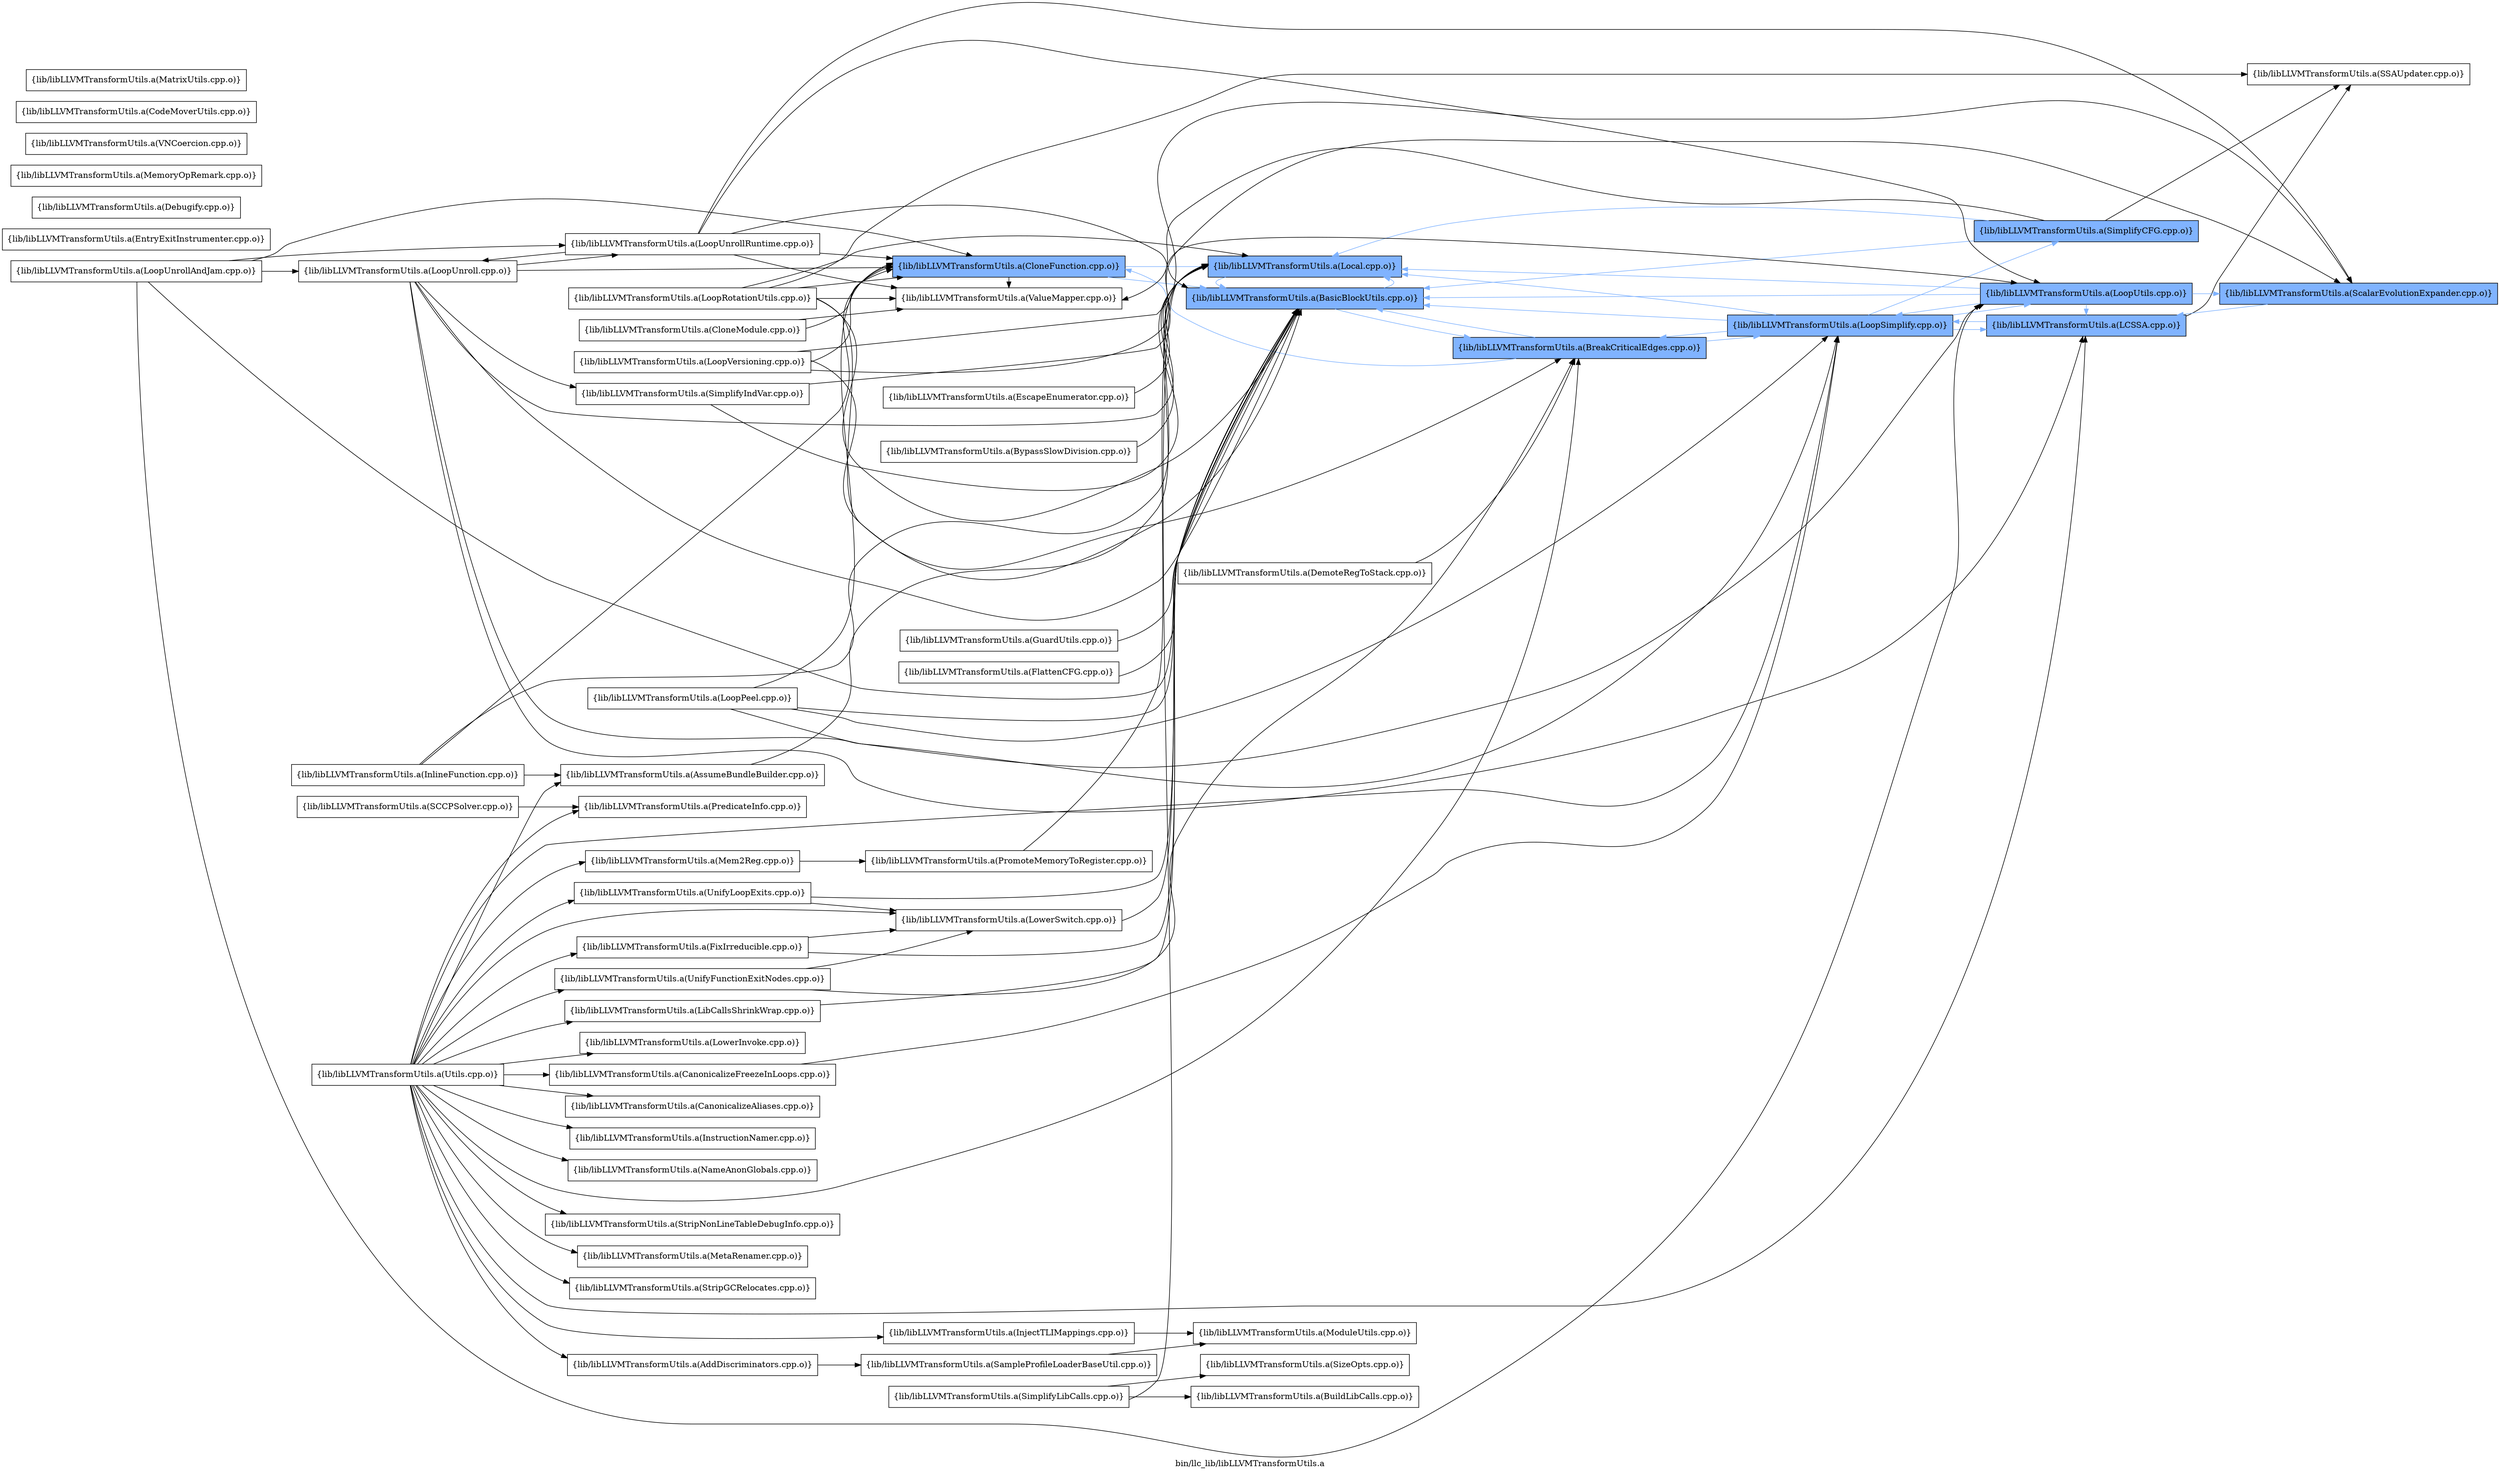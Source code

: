 digraph "bin/llc_lib/libLLVMTransformUtils.a" {
	label="bin/llc_lib/libLLVMTransformUtils.a";
	rankdir=LR;
	{ rank=same; Node0x55edaa27f468;  }
	{ rank=same; Node0x55edaa2800e8; Node0x55edaa267d18;  }
	{ rank=same; Node0x55edaa271228; Node0x55edaa287078;  }
	{ rank=same; Node0x55edaa271868;  }
	{ rank=same; Node0x55edaa285a98;  }
	{ rank=same; Node0x55edaa287668; Node0x55edaa27e6f8; Node0x55edaa265248;  }
	{ rank=same; Node0x55edaa27f468;  }
	{ rank=same; Node0x55edaa2800e8; Node0x55edaa267d18;  }
	{ rank=same; Node0x55edaa271228; Node0x55edaa287078;  }
	{ rank=same; Node0x55edaa271868;  }
	{ rank=same; Node0x55edaa285a98;  }
	{ rank=same; Node0x55edaa287668; Node0x55edaa27e6f8; Node0x55edaa265248;  }

	Node0x55edaa27f468 [shape=record,shape=box,group=0,label="{lib/libLLVMTransformUtils.a(CloneModule.cpp.o)}"];
	Node0x55edaa27f468 -> Node0x55edaa2800e8;
	Node0x55edaa27f468 -> Node0x55edaa267d18;
	Node0x55edaa27d898 [shape=record,shape=box,group=0,label="{lib/libLLVMTransformUtils.a(EntryExitInstrumenter.cpp.o)}"];
	Node0x55edaa2827a8 [shape=record,shape=box,group=0,label="{lib/libLLVMTransformUtils.a(Utils.cpp.o)}"];
	Node0x55edaa2827a8 -> Node0x55edaa2700a8;
	Node0x55edaa2827a8 -> Node0x55edaa271868;
	Node0x55edaa2827a8 -> Node0x55edaa27fd78;
	Node0x55edaa2827a8 -> Node0x55edaa287668;
	Node0x55edaa2827a8 -> Node0x55edaa285a98;
	Node0x55edaa2827a8 -> Node0x55edaa2827f8;
	Node0x55edaa2827a8 -> Node0x55edaa26e7a8;
	Node0x55edaa2827a8 -> Node0x55edaa26c9a8;
	Node0x55edaa2827a8 -> Node0x55edaa282438;
	Node0x55edaa2827a8 -> Node0x55edaa282028;
	Node0x55edaa2827a8 -> Node0x55edaa283d38;
	Node0x55edaa2827a8 -> Node0x55edaa283068;
	Node0x55edaa2827a8 -> Node0x55edaa282cf8;
	Node0x55edaa2827a8 -> Node0x55edaa2851d8;
	Node0x55edaa2827a8 -> Node0x55edaa2845f8;
	Node0x55edaa2827a8 -> Node0x55edaa26a748;
	Node0x55edaa2827a8 -> Node0x55edaa26af18;
	Node0x55edaa2827a8 -> Node0x55edaa268a38;
	Node0x55edaa2827a8 -> Node0x55edaa2695c8;
	Node0x55edaa2827a8 -> Node0x55edaa269758;
	Node0x55edaa2827a8 -> Node0x55edaa267f98;
	Node0x55edaa271228 [shape=record,shape=box,group=1,style=filled,fillcolor="0.600000 0.5 1",label="{lib/libLLVMTransformUtils.a(BasicBlockUtils.cpp.o)}"];
	Node0x55edaa271228 -> Node0x55edaa271868[color="0.600000 0.5 1"];
	Node0x55edaa271228 -> Node0x55edaa287078[color="0.600000 0.5 1"];
	Node0x55edaa271868 [shape=record,shape=box,group=1,style=filled,fillcolor="0.600000 0.5 1",label="{lib/libLLVMTransformUtils.a(BreakCriticalEdges.cpp.o)}"];
	Node0x55edaa271868 -> Node0x55edaa271228[color="0.600000 0.5 1"];
	Node0x55edaa271868 -> Node0x55edaa2800e8[color="0.600000 0.5 1"];
	Node0x55edaa271868 -> Node0x55edaa285a98[color="0.600000 0.5 1"];
	Node0x55edaa271ef8 [shape=record,shape=box,group=0,label="{lib/libLLVMTransformUtils.a(BypassSlowDivision.cpp.o)}"];
	Node0x55edaa271ef8 -> Node0x55edaa287078;
	Node0x55edaa287078 [shape=record,shape=box,group=1,style=filled,fillcolor="0.600000 0.5 1",label="{lib/libLLVMTransformUtils.a(Local.cpp.o)}"];
	Node0x55edaa287078 -> Node0x55edaa271228[color="0.600000 0.5 1"];
	Node0x55edaa281538 [shape=record,shape=box,group=0,label="{lib/libLLVMTransformUtils.a(SimplifyLibCalls.cpp.o)}"];
	Node0x55edaa281538 -> Node0x55edaa271598;
	Node0x55edaa281538 -> Node0x55edaa287078;
	Node0x55edaa281538 -> Node0x55edaa280318;
	Node0x55edaa280318 [shape=record,shape=box,group=0,label="{lib/libLLVMTransformUtils.a(SizeOpts.cpp.o)}"];
	Node0x55edaa265248 [shape=record,shape=box,group=1,style=filled,fillcolor="0.600000 0.5 1",label="{lib/libLLVMTransformUtils.a(SimplifyCFG.cpp.o)}"];
	Node0x55edaa265248 -> Node0x55edaa271228[color="0.600000 0.5 1"];
	Node0x55edaa265248 -> Node0x55edaa287078[color="0.600000 0.5 1"];
	Node0x55edaa265248 -> Node0x55edaa265658;
	Node0x55edaa265248 -> Node0x55edaa267d18;
	Node0x55edaa27e6f8 [shape=record,shape=box,group=1,style=filled,fillcolor="0.600000 0.5 1",label="{lib/libLLVMTransformUtils.a(LoopUtils.cpp.o)}"];
	Node0x55edaa27e6f8 -> Node0x55edaa271228[color="0.600000 0.5 1"];
	Node0x55edaa27e6f8 -> Node0x55edaa287668[color="0.600000 0.5 1"];
	Node0x55edaa27e6f8 -> Node0x55edaa287078[color="0.600000 0.5 1"];
	Node0x55edaa27e6f8 -> Node0x55edaa285a98[color="0.600000 0.5 1"];
	Node0x55edaa27e6f8 -> Node0x55edaa266238[color="0.600000 0.5 1"];
	Node0x55edaa287668 [shape=record,shape=box,group=1,style=filled,fillcolor="0.600000 0.5 1",label="{lib/libLLVMTransformUtils.a(LCSSA.cpp.o)}"];
	Node0x55edaa287668 -> Node0x55edaa285a98[color="0.600000 0.5 1"];
	Node0x55edaa287668 -> Node0x55edaa265658;
	Node0x55edaa285a98 [shape=record,shape=box,group=1,style=filled,fillcolor="0.600000 0.5 1",label="{lib/libLLVMTransformUtils.a(LoopSimplify.cpp.o)}"];
	Node0x55edaa285a98 -> Node0x55edaa271228[color="0.600000 0.5 1"];
	Node0x55edaa285a98 -> Node0x55edaa271868[color="0.600000 0.5 1"];
	Node0x55edaa285a98 -> Node0x55edaa287668[color="0.600000 0.5 1"];
	Node0x55edaa285a98 -> Node0x55edaa287078[color="0.600000 0.5 1"];
	Node0x55edaa285a98 -> Node0x55edaa27e6f8[color="0.600000 0.5 1"];
	Node0x55edaa285a98 -> Node0x55edaa265248[color="0.600000 0.5 1"];
	Node0x55edaa266238 [shape=record,shape=box,group=1,style=filled,fillcolor="0.600000 0.5 1",label="{lib/libLLVMTransformUtils.a(ScalarEvolutionExpander.cpp.o)}"];
	Node0x55edaa266238 -> Node0x55edaa287668[color="0.600000 0.5 1"];
	Node0x55edaa27b728 [shape=record,shape=box,group=0,label="{lib/libLLVMTransformUtils.a(Debugify.cpp.o)}"];
	Node0x55edaa26d628 [shape=record,shape=box,group=0,label="{lib/libLLVMTransformUtils.a(ModuleUtils.cpp.o)}"];
	Node0x55edaa278c58 [shape=record,shape=box,group=0,label="{lib/libLLVMTransformUtils.a(InlineFunction.cpp.o)}"];
	Node0x55edaa278c58 -> Node0x55edaa2700a8;
	Node0x55edaa278c58 -> Node0x55edaa2800e8;
	Node0x55edaa278c58 -> Node0x55edaa287078;
	Node0x55edaa27b8b8 [shape=record,shape=box,group=0,label="{lib/libLLVMTransformUtils.a(DemoteRegToStack.cpp.o)}"];
	Node0x55edaa27b8b8 -> Node0x55edaa271868;
	Node0x55edaa27fd78 [shape=record,shape=box,group=0,label="{lib/libLLVMTransformUtils.a(CanonicalizeFreezeInLoops.cpp.o)}"];
	Node0x55edaa27fd78 -> Node0x55edaa285a98;
	Node0x55edaa2827f8 [shape=record,shape=box,group=0,label="{lib/libLLVMTransformUtils.a(LowerInvoke.cpp.o)}"];
	Node0x55edaa27c808 [shape=record,shape=box,group=0,label="{lib/libLLVMTransformUtils.a(EscapeEnumerator.cpp.o)}"];
	Node0x55edaa27c808 -> Node0x55edaa287078;
	Node0x55edaa264f78 [shape=record,shape=box,group=0,label="{lib/libLLVMTransformUtils.a(SampleProfileLoaderBaseUtil.cpp.o)}"];
	Node0x55edaa264f78 -> Node0x55edaa26d628;
	Node0x55edaa2800e8 [shape=record,shape=box,group=1,style=filled,fillcolor="0.600000 0.5 1",label="{lib/libLLVMTransformUtils.a(CloneFunction.cpp.o)}"];
	Node0x55edaa2800e8 -> Node0x55edaa271228[color="0.600000 0.5 1"];
	Node0x55edaa2800e8 -> Node0x55edaa287078[color="0.600000 0.5 1"];
	Node0x55edaa2800e8 -> Node0x55edaa267d18;
	Node0x55edaa265658 [shape=record,shape=box,group=0,label="{lib/libLLVMTransformUtils.a(SSAUpdater.cpp.o)}"];
	Node0x55edaa267d18 [shape=record,shape=box,group=0,label="{lib/libLLVMTransformUtils.a(ValueMapper.cpp.o)}"];
	Node0x55edaa271598 [shape=record,shape=box,group=0,label="{lib/libLLVMTransformUtils.a(BuildLibCalls.cpp.o)}"];
	Node0x55edaa27e298 [shape=record,shape=box,group=0,label="{lib/libLLVMTransformUtils.a(LoopVersioning.cpp.o)}"];
	Node0x55edaa27e298 -> Node0x55edaa271228;
	Node0x55edaa27e298 -> Node0x55edaa2800e8;
	Node0x55edaa27e298 -> Node0x55edaa27e6f8;
	Node0x55edaa27e298 -> Node0x55edaa266238;
	Node0x55edaa282438 [shape=record,shape=box,group=0,label="{lib/libLLVMTransformUtils.a(UnifyFunctionExitNodes.cpp.o)}"];
	Node0x55edaa282438 -> Node0x55edaa271868;
	Node0x55edaa282438 -> Node0x55edaa26e7a8;
	Node0x55edaa26ce08 [shape=record,shape=box,group=0,label="{lib/libLLVMTransformUtils.a(MemoryOpRemark.cpp.o)}"];
	Node0x55edaa2700a8 [shape=record,shape=box,group=0,label="{lib/libLLVMTransformUtils.a(AssumeBundleBuilder.cpp.o)}"];
	Node0x55edaa2700a8 -> Node0x55edaa287078;
	Node0x55edaa279e78 [shape=record,shape=box,group=0,label="{lib/libLLVMTransformUtils.a(GuardUtils.cpp.o)}"];
	Node0x55edaa279e78 -> Node0x55edaa271228;
	Node0x55edaa266378 [shape=record,shape=box,group=0,label="{lib/libLLVMTransformUtils.a(VNCoercion.cpp.o)}"];
	Node0x55edaa26c9a8 [shape=record,shape=box,group=0,label="{lib/libLLVMTransformUtils.a(PredicateInfo.cpp.o)}"];
	Node0x55edaa279928 [shape=record,shape=box,group=0,label="{lib/libLLVMTransformUtils.a(FlattenCFG.cpp.o)}"];
	Node0x55edaa279928 -> Node0x55edaa271228;
	Node0x55edaa27f738 [shape=record,shape=box,group=0,label="{lib/libLLVMTransformUtils.a(SimplifyIndVar.cpp.o)}"];
	Node0x55edaa27f738 -> Node0x55edaa287078;
	Node0x55edaa27f738 -> Node0x55edaa266238;
	Node0x55edaa27bea8 [shape=record,shape=box,group=0,label="{lib/libLLVMTransformUtils.a(CodeMoverUtils.cpp.o)}"];
	Node0x55edaa285e58 [shape=record,shape=box,group=0,label="{lib/libLLVMTransformUtils.a(LoopPeel.cpp.o)}"];
	Node0x55edaa285e58 -> Node0x55edaa271228;
	Node0x55edaa285e58 -> Node0x55edaa2800e8;
	Node0x55edaa285e58 -> Node0x55edaa285a98;
	Node0x55edaa285e58 -> Node0x55edaa27e6f8;
	Node0x55edaa285778 [shape=record,shape=box,group=0,label="{lib/libLLVMTransformUtils.a(LoopRotationUtils.cpp.o)}"];
	Node0x55edaa285778 -> Node0x55edaa271228;
	Node0x55edaa285778 -> Node0x55edaa271868;
	Node0x55edaa285778 -> Node0x55edaa2800e8;
	Node0x55edaa285778 -> Node0x55edaa287078;
	Node0x55edaa285778 -> Node0x55edaa265658;
	Node0x55edaa285778 -> Node0x55edaa267d18;
	Node0x55edaa2803b8 [shape=record,shape=box,group=0,label="{lib/libLLVMTransformUtils.a(LoopUnroll.cpp.o)}"];
	Node0x55edaa2803b8 -> Node0x55edaa271228;
	Node0x55edaa2803b8 -> Node0x55edaa2800e8;
	Node0x55edaa2803b8 -> Node0x55edaa287668;
	Node0x55edaa2803b8 -> Node0x55edaa287078;
	Node0x55edaa2803b8 -> Node0x55edaa285a98;
	Node0x55edaa2803b8 -> Node0x55edaa27f2d8;
	Node0x55edaa2803b8 -> Node0x55edaa27f738;
	Node0x55edaa27f698 [shape=record,shape=box,group=0,label="{lib/libLLVMTransformUtils.a(LoopUnrollAndJam.cpp.o)}"];
	Node0x55edaa27f698 -> Node0x55edaa271228;
	Node0x55edaa27f698 -> Node0x55edaa2800e8;
	Node0x55edaa27f698 -> Node0x55edaa2803b8;
	Node0x55edaa27f698 -> Node0x55edaa27f2d8;
	Node0x55edaa27f698 -> Node0x55edaa27e6f8;
	Node0x55edaa26da88 [shape=record,shape=box,group=0,label="{lib/libLLVMTransformUtils.a(MatrixUtils.cpp.o)}"];
	Node0x55edaa266968 [shape=record,shape=box,group=0,label="{lib/libLLVMTransformUtils.a(PromoteMemoryToRegister.cpp.o)}"];
	Node0x55edaa266968 -> Node0x55edaa287078;
	Node0x55edaa266878 [shape=record,shape=box,group=0,label="{lib/libLLVMTransformUtils.a(SCCPSolver.cpp.o)}"];
	Node0x55edaa266878 -> Node0x55edaa26c9a8;
	Node0x55edaa26e7a8 [shape=record,shape=box,group=0,label="{lib/libLLVMTransformUtils.a(LowerSwitch.cpp.o)}"];
	Node0x55edaa26e7a8 -> Node0x55edaa271228;
	Node0x55edaa27f2d8 [shape=record,shape=box,group=0,label="{lib/libLLVMTransformUtils.a(LoopUnrollRuntime.cpp.o)}"];
	Node0x55edaa27f2d8 -> Node0x55edaa271228;
	Node0x55edaa27f2d8 -> Node0x55edaa2800e8;
	Node0x55edaa27f2d8 -> Node0x55edaa2803b8;
	Node0x55edaa27f2d8 -> Node0x55edaa27e6f8;
	Node0x55edaa27f2d8 -> Node0x55edaa266238;
	Node0x55edaa27f2d8 -> Node0x55edaa267d18;
	Node0x55edaa282028 [shape=record,shape=box,group=0,label="{lib/libLLVMTransformUtils.a(AddDiscriminators.cpp.o)}"];
	Node0x55edaa282028 -> Node0x55edaa264f78;
	Node0x55edaa283d38 [shape=record,shape=box,group=0,label="{lib/libLLVMTransformUtils.a(CanonicalizeAliases.cpp.o)}"];
	Node0x55edaa283068 [shape=record,shape=box,group=0,label="{lib/libLLVMTransformUtils.a(InstructionNamer.cpp.o)}"];
	Node0x55edaa282cf8 [shape=record,shape=box,group=0,label="{lib/libLLVMTransformUtils.a(LibCallsShrinkWrap.cpp.o)}"];
	Node0x55edaa282cf8 -> Node0x55edaa271228;
	Node0x55edaa2851d8 [shape=record,shape=box,group=0,label="{lib/libLLVMTransformUtils.a(NameAnonGlobals.cpp.o)}"];
	Node0x55edaa2845f8 [shape=record,shape=box,group=0,label="{lib/libLLVMTransformUtils.a(Mem2Reg.cpp.o)}"];
	Node0x55edaa2845f8 -> Node0x55edaa266968;
	Node0x55edaa26a748 [shape=record,shape=box,group=0,label="{lib/libLLVMTransformUtils.a(StripNonLineTableDebugInfo.cpp.o)}"];
	Node0x55edaa26af18 [shape=record,shape=box,group=0,label="{lib/libLLVMTransformUtils.a(MetaRenamer.cpp.o)}"];
	Node0x55edaa268a38 [shape=record,shape=box,group=0,label="{lib/libLLVMTransformUtils.a(StripGCRelocates.cpp.o)}"];
	Node0x55edaa2695c8 [shape=record,shape=box,group=0,label="{lib/libLLVMTransformUtils.a(InjectTLIMappings.cpp.o)}"];
	Node0x55edaa2695c8 -> Node0x55edaa26d628;
	Node0x55edaa269758 [shape=record,shape=box,group=0,label="{lib/libLLVMTransformUtils.a(FixIrreducible.cpp.o)}"];
	Node0x55edaa269758 -> Node0x55edaa271228;
	Node0x55edaa269758 -> Node0x55edaa26e7a8;
	Node0x55edaa267f98 [shape=record,shape=box,group=0,label="{lib/libLLVMTransformUtils.a(UnifyLoopExits.cpp.o)}"];
	Node0x55edaa267f98 -> Node0x55edaa271228;
	Node0x55edaa267f98 -> Node0x55edaa26e7a8;
}
